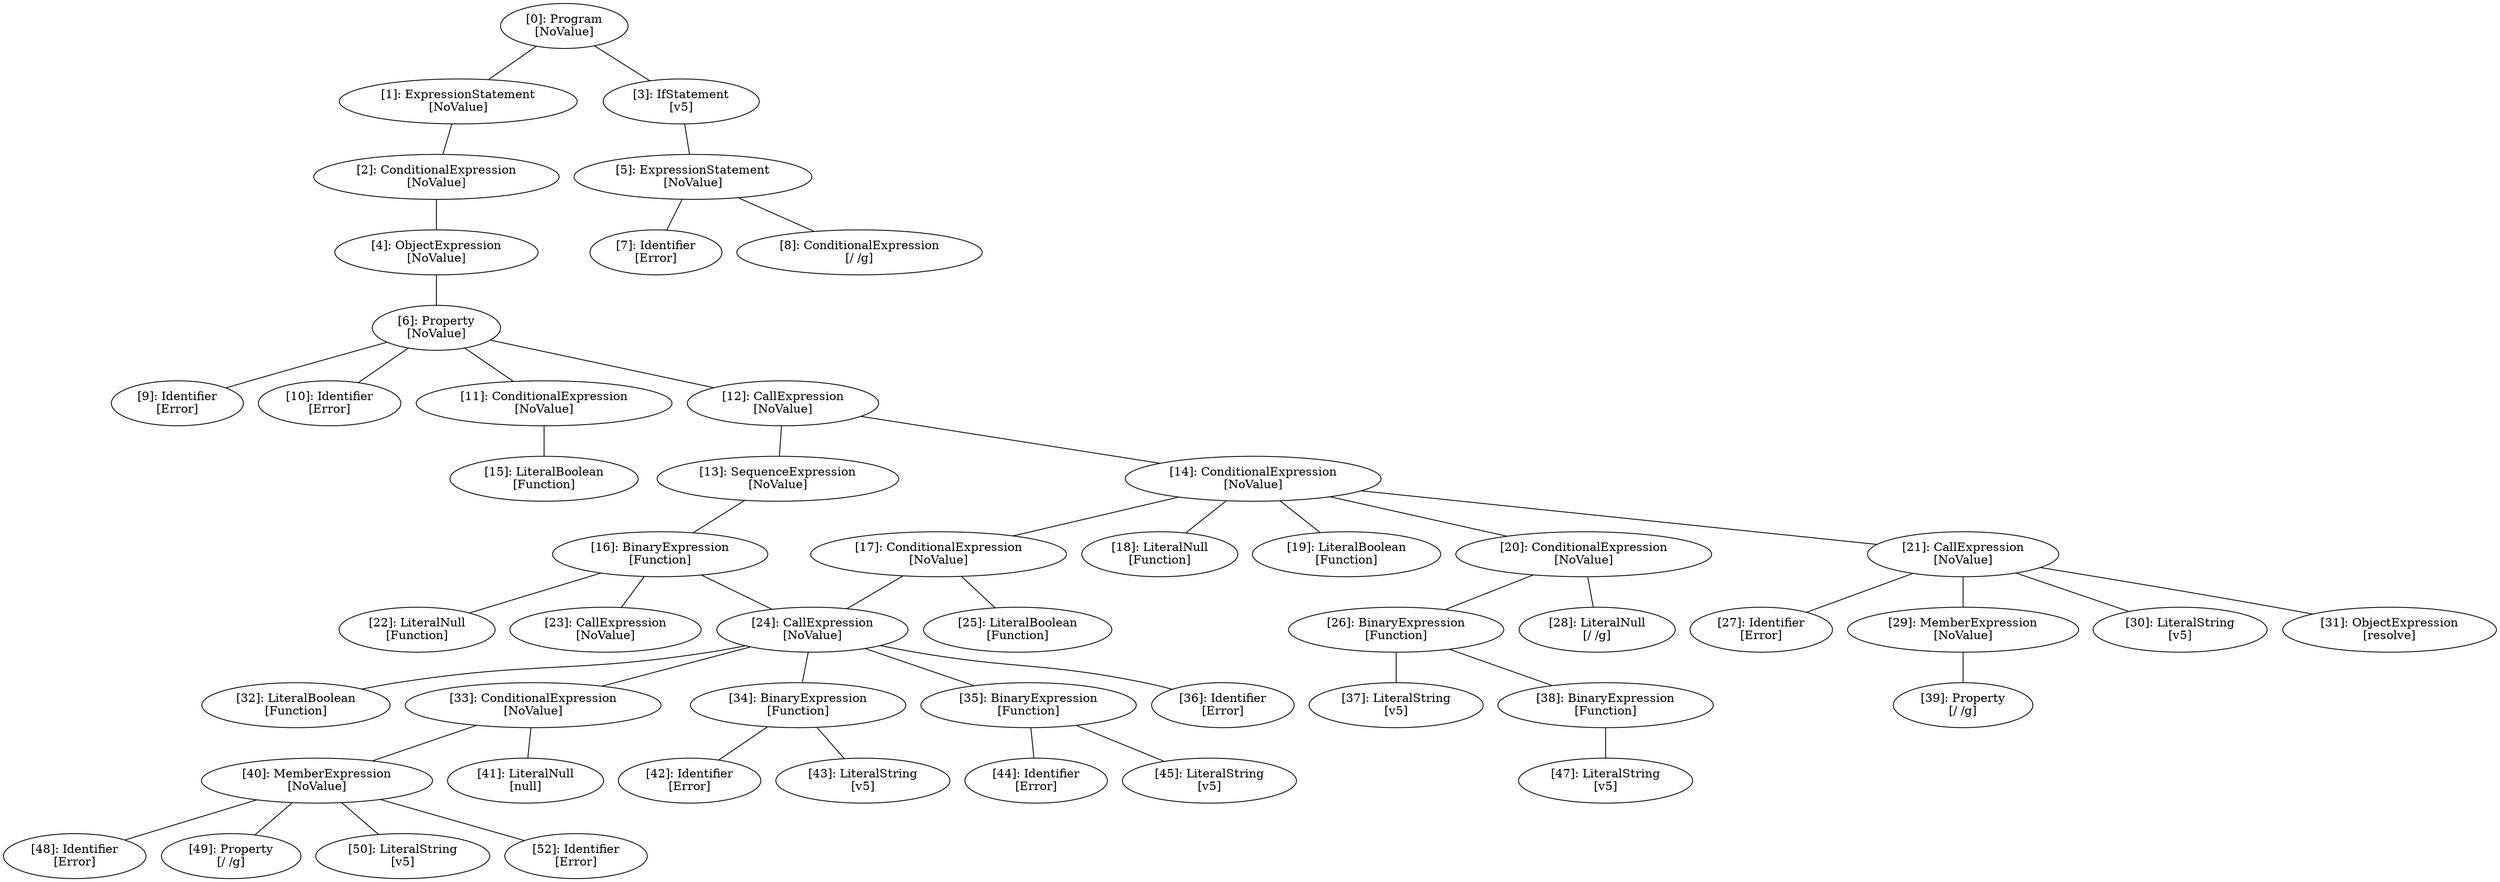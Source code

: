 // Result
graph {
	0 [label="[0]: Program
[NoValue]"]
	1 [label="[1]: ExpressionStatement
[NoValue]"]
	2 [label="[2]: ConditionalExpression
[NoValue]"]
	3 [label="[3]: IfStatement
[v5]"]
	4 [label="[4]: ObjectExpression
[NoValue]"]
	5 [label="[5]: ExpressionStatement
[NoValue]"]
	6 [label="[6]: Property
[NoValue]"]
	7 [label="[7]: Identifier
[Error]"]
	8 [label="[8]: ConditionalExpression
[/ /g]"]
	9 [label="[9]: Identifier
[Error]"]
	10 [label="[10]: Identifier
[Error]"]
	11 [label="[11]: ConditionalExpression
[NoValue]"]
	12 [label="[12]: CallExpression
[NoValue]"]
	13 [label="[13]: SequenceExpression
[NoValue]"]
	14 [label="[14]: ConditionalExpression
[NoValue]"]
	15 [label="[15]: LiteralBoolean
[Function]"]
	16 [label="[16]: BinaryExpression
[Function]"]
	17 [label="[17]: ConditionalExpression
[NoValue]"]
	18 [label="[18]: LiteralNull
[Function]"]
	19 [label="[19]: LiteralBoolean
[Function]"]
	20 [label="[20]: ConditionalExpression
[NoValue]"]
	21 [label="[21]: CallExpression
[NoValue]"]
	22 [label="[22]: LiteralNull
[Function]"]
	23 [label="[23]: CallExpression
[NoValue]"]
	24 [label="[24]: CallExpression
[NoValue]"]
	25 [label="[25]: LiteralBoolean
[Function]"]
	26 [label="[26]: BinaryExpression
[Function]"]
	27 [label="[27]: Identifier
[Error]"]
	28 [label="[28]: LiteralNull
[/ /g]"]
	29 [label="[29]: MemberExpression
[NoValue]"]
	30 [label="[30]: LiteralString
[v5]"]
	31 [label="[31]: ObjectExpression
[resolve]"]
	32 [label="[32]: LiteralBoolean
[Function]"]
	33 [label="[33]: ConditionalExpression
[NoValue]"]
	34 [label="[34]: BinaryExpression
[Function]"]
	35 [label="[35]: BinaryExpression
[Function]"]
	36 [label="[36]: Identifier
[Error]"]
	37 [label="[37]: LiteralString
[v5]"]
	38 [label="[38]: BinaryExpression
[Function]"]
	39 [label="[39]: Property
[/ /g]"]
	40 [label="[40]: MemberExpression
[NoValue]"]
	41 [label="[41]: LiteralNull
[null]"]
	42 [label="[42]: Identifier
[Error]"]
	43 [label="[43]: LiteralString
[v5]"]
	44 [label="[44]: Identifier
[Error]"]
	45 [label="[45]: LiteralString
[v5]"]
	47 [label="[47]: LiteralString
[v5]"]
	48 [label="[48]: Identifier
[Error]"]
	49 [label="[49]: Property
[/ /g]"]
	50 [label="[50]: LiteralString
[v5]"]
	52 [label="[52]: Identifier
[Error]"]
	0 -- 1
	0 -- 3
	1 -- 2
	2 -- 4
	3 -- 5
	4 -- 6
	5 -- 7
	5 -- 8
	6 -- 9
	6 -- 10
	6 -- 11
	6 -- 12
	11 -- 15
	12 -- 13
	12 -- 14
	13 -- 16
	14 -- 17
	14 -- 18
	14 -- 19
	14 -- 20
	14 -- 21
	16 -- 22
	16 -- 23
	16 -- 24
	17 -- 24
	17 -- 25
	20 -- 26
	20 -- 28
	21 -- 27
	21 -- 29
	21 -- 30
	21 -- 31
	24 -- 32
	24 -- 33
	24 -- 34
	24 -- 35
	24 -- 36
	26 -- 37
	26 -- 38
	29 -- 39
	33 -- 40
	33 -- 41
	34 -- 42
	34 -- 43
	35 -- 44
	35 -- 45
	38 -- 47
	40 -- 48
	40 -- 49
	40 -- 50
	40 -- 52
}
